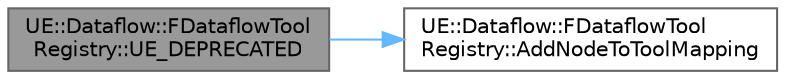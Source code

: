 digraph "UE::Dataflow::FDataflowToolRegistry::UE_DEPRECATED"
{
 // INTERACTIVE_SVG=YES
 // LATEX_PDF_SIZE
  bgcolor="transparent";
  edge [fontname=Helvetica,fontsize=10,labelfontname=Helvetica,labelfontsize=10];
  node [fontname=Helvetica,fontsize=10,shape=box,height=0.2,width=0.4];
  rankdir="LR";
  Node1 [id="Node000001",label="UE::Dataflow::FDataflowTool\lRegistry::UE_DEPRECATED",height=0.2,width=0.4,color="gray40", fillcolor="grey60", style="filled", fontcolor="black",tooltip=" "];
  Node1 -> Node2 [id="edge1_Node000001_Node000002",color="steelblue1",style="solid",tooltip=" "];
  Node2 [id="Node000002",label="UE::Dataflow::FDataflowTool\lRegistry::AddNodeToToolMapping",height=0.2,width=0.4,color="grey40", fillcolor="white", style="filled",URL="$d7/d6c/classUE_1_1Dataflow_1_1FDataflowToolRegistry.html#aafb68a61c2ddd09cfc36536bbc45ff84",tooltip=" "];
}
